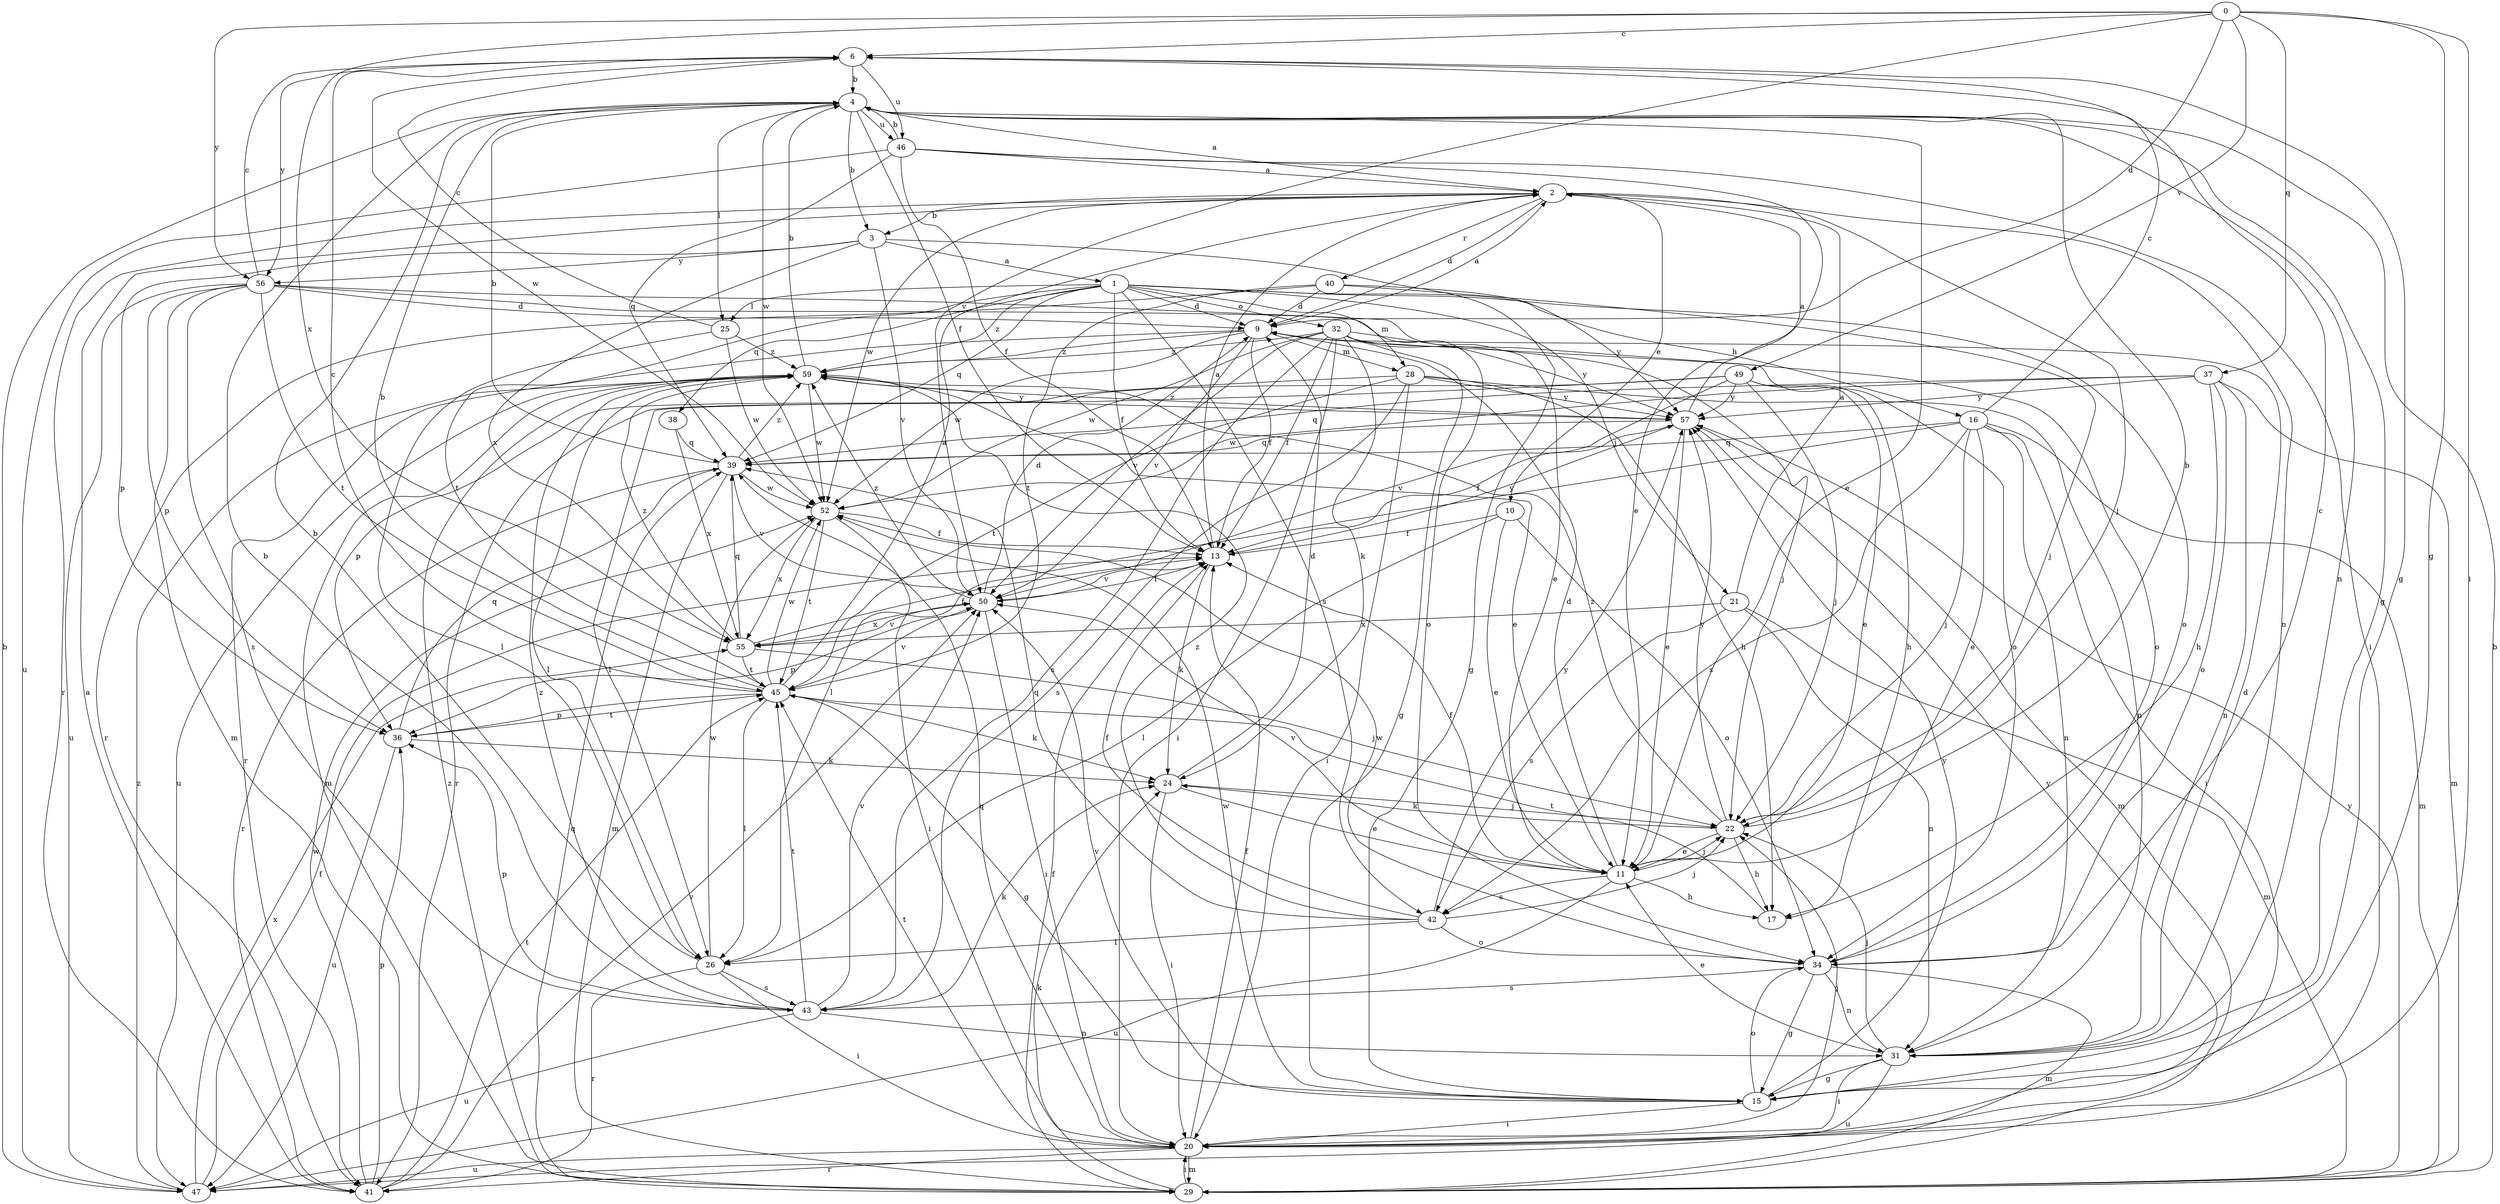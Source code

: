 strict digraph  {
0;
1;
2;
3;
4;
6;
9;
10;
11;
13;
15;
16;
17;
20;
21;
22;
24;
25;
26;
28;
29;
31;
32;
34;
36;
37;
38;
39;
40;
41;
42;
43;
45;
46;
47;
49;
50;
52;
55;
56;
57;
59;
0 -> 6  [label=c];
0 -> 9  [label=d];
0 -> 15  [label=g];
0 -> 20  [label=i];
0 -> 37  [label=q];
0 -> 49  [label=v];
0 -> 50  [label=v];
0 -> 55  [label=x];
0 -> 56  [label=y];
1 -> 9  [label=d];
1 -> 13  [label=f];
1 -> 16  [label=h];
1 -> 21  [label=j];
1 -> 25  [label=l];
1 -> 28  [label=m];
1 -> 32  [label=o];
1 -> 34  [label=o];
1 -> 38  [label=q];
1 -> 39  [label=q];
1 -> 42  [label=s];
1 -> 45  [label=t];
1 -> 59  [label=z];
2 -> 3  [label=b];
2 -> 9  [label=d];
2 -> 10  [label=e];
2 -> 22  [label=j];
2 -> 31  [label=n];
2 -> 40  [label=r];
2 -> 41  [label=r];
2 -> 52  [label=w];
3 -> 1  [label=a];
3 -> 15  [label=g];
3 -> 36  [label=p];
3 -> 50  [label=v];
3 -> 55  [label=x];
3 -> 56  [label=y];
4 -> 2  [label=a];
4 -> 3  [label=b];
4 -> 11  [label=e];
4 -> 13  [label=f];
4 -> 15  [label=g];
4 -> 25  [label=l];
4 -> 31  [label=n];
4 -> 46  [label=u];
4 -> 52  [label=w];
6 -> 4  [label=b];
6 -> 15  [label=g];
6 -> 46  [label=u];
6 -> 52  [label=w];
6 -> 56  [label=y];
9 -> 2  [label=a];
9 -> 13  [label=f];
9 -> 28  [label=m];
9 -> 34  [label=o];
9 -> 41  [label=r];
9 -> 50  [label=v];
9 -> 52  [label=w];
9 -> 59  [label=z];
10 -> 11  [label=e];
10 -> 13  [label=f];
10 -> 26  [label=l];
10 -> 34  [label=o];
11 -> 9  [label=d];
11 -> 13  [label=f];
11 -> 17  [label=h];
11 -> 22  [label=j];
11 -> 42  [label=s];
11 -> 47  [label=u];
11 -> 50  [label=v];
13 -> 2  [label=a];
13 -> 24  [label=k];
13 -> 50  [label=v];
13 -> 57  [label=y];
15 -> 20  [label=i];
15 -> 34  [label=o];
15 -> 50  [label=v];
15 -> 52  [label=w];
15 -> 57  [label=y];
16 -> 6  [label=c];
16 -> 11  [label=e];
16 -> 20  [label=i];
16 -> 22  [label=j];
16 -> 26  [label=l];
16 -> 29  [label=m];
16 -> 31  [label=n];
16 -> 39  [label=q];
16 -> 42  [label=s];
17 -> 45  [label=t];
20 -> 13  [label=f];
20 -> 22  [label=j];
20 -> 29  [label=m];
20 -> 39  [label=q];
20 -> 41  [label=r];
20 -> 45  [label=t];
20 -> 47  [label=u];
20 -> 57  [label=y];
21 -> 2  [label=a];
21 -> 29  [label=m];
21 -> 31  [label=n];
21 -> 42  [label=s];
21 -> 55  [label=x];
22 -> 4  [label=b];
22 -> 11  [label=e];
22 -> 17  [label=h];
22 -> 24  [label=k];
22 -> 57  [label=y];
22 -> 59  [label=z];
24 -> 9  [label=d];
24 -> 11  [label=e];
24 -> 20  [label=i];
24 -> 22  [label=j];
25 -> 6  [label=c];
25 -> 26  [label=l];
25 -> 52  [label=w];
25 -> 59  [label=z];
26 -> 4  [label=b];
26 -> 20  [label=i];
26 -> 41  [label=r];
26 -> 43  [label=s];
26 -> 52  [label=w];
28 -> 17  [label=h];
28 -> 20  [label=i];
28 -> 31  [label=n];
28 -> 36  [label=p];
28 -> 43  [label=s];
28 -> 45  [label=t];
28 -> 57  [label=y];
29 -> 4  [label=b];
29 -> 13  [label=f];
29 -> 20  [label=i];
29 -> 24  [label=k];
29 -> 39  [label=q];
29 -> 57  [label=y];
29 -> 59  [label=z];
31 -> 9  [label=d];
31 -> 11  [label=e];
31 -> 15  [label=g];
31 -> 20  [label=i];
31 -> 22  [label=j];
31 -> 47  [label=u];
32 -> 13  [label=f];
32 -> 15  [label=g];
32 -> 20  [label=i];
32 -> 22  [label=j];
32 -> 24  [label=k];
32 -> 34  [label=o];
32 -> 43  [label=s];
32 -> 50  [label=v];
32 -> 52  [label=w];
32 -> 57  [label=y];
32 -> 59  [label=z];
34 -> 6  [label=c];
34 -> 15  [label=g];
34 -> 29  [label=m];
34 -> 31  [label=n];
34 -> 43  [label=s];
34 -> 52  [label=w];
36 -> 24  [label=k];
36 -> 39  [label=q];
36 -> 45  [label=t];
36 -> 47  [label=u];
37 -> 17  [label=h];
37 -> 29  [label=m];
37 -> 31  [label=n];
37 -> 34  [label=o];
37 -> 39  [label=q];
37 -> 52  [label=w];
37 -> 57  [label=y];
38 -> 39  [label=q];
38 -> 55  [label=x];
39 -> 4  [label=b];
39 -> 29  [label=m];
39 -> 41  [label=r];
39 -> 50  [label=v];
39 -> 52  [label=w];
39 -> 59  [label=z];
40 -> 9  [label=d];
40 -> 22  [label=j];
40 -> 41  [label=r];
40 -> 45  [label=t];
40 -> 57  [label=y];
41 -> 2  [label=a];
41 -> 36  [label=p];
41 -> 45  [label=t];
41 -> 50  [label=v];
41 -> 52  [label=w];
42 -> 13  [label=f];
42 -> 22  [label=j];
42 -> 26  [label=l];
42 -> 34  [label=o];
42 -> 39  [label=q];
42 -> 57  [label=y];
42 -> 59  [label=z];
43 -> 4  [label=b];
43 -> 24  [label=k];
43 -> 31  [label=n];
43 -> 36  [label=p];
43 -> 45  [label=t];
43 -> 47  [label=u];
43 -> 50  [label=v];
43 -> 59  [label=z];
45 -> 2  [label=a];
45 -> 4  [label=b];
45 -> 6  [label=c];
45 -> 15  [label=g];
45 -> 24  [label=k];
45 -> 26  [label=l];
45 -> 36  [label=p];
45 -> 50  [label=v];
45 -> 52  [label=w];
46 -> 2  [label=a];
46 -> 4  [label=b];
46 -> 11  [label=e];
46 -> 13  [label=f];
46 -> 20  [label=i];
46 -> 39  [label=q];
46 -> 47  [label=u];
47 -> 4  [label=b];
47 -> 13  [label=f];
47 -> 55  [label=x];
47 -> 59  [label=z];
49 -> 11  [label=e];
49 -> 17  [label=h];
49 -> 22  [label=j];
49 -> 26  [label=l];
49 -> 41  [label=r];
49 -> 50  [label=v];
49 -> 57  [label=y];
50 -> 9  [label=d];
50 -> 13  [label=f];
50 -> 20  [label=i];
50 -> 36  [label=p];
50 -> 55  [label=x];
50 -> 59  [label=z];
52 -> 13  [label=f];
52 -> 20  [label=i];
52 -> 45  [label=t];
52 -> 55  [label=x];
55 -> 13  [label=f];
55 -> 22  [label=j];
55 -> 39  [label=q];
55 -> 45  [label=t];
55 -> 50  [label=v];
55 -> 59  [label=z];
56 -> 6  [label=c];
56 -> 9  [label=d];
56 -> 11  [label=e];
56 -> 29  [label=m];
56 -> 34  [label=o];
56 -> 36  [label=p];
56 -> 43  [label=s];
56 -> 45  [label=t];
56 -> 47  [label=u];
57 -> 2  [label=a];
57 -> 11  [label=e];
57 -> 13  [label=f];
57 -> 29  [label=m];
57 -> 39  [label=q];
57 -> 59  [label=z];
59 -> 4  [label=b];
59 -> 11  [label=e];
59 -> 26  [label=l];
59 -> 29  [label=m];
59 -> 47  [label=u];
59 -> 52  [label=w];
59 -> 57  [label=y];
}

